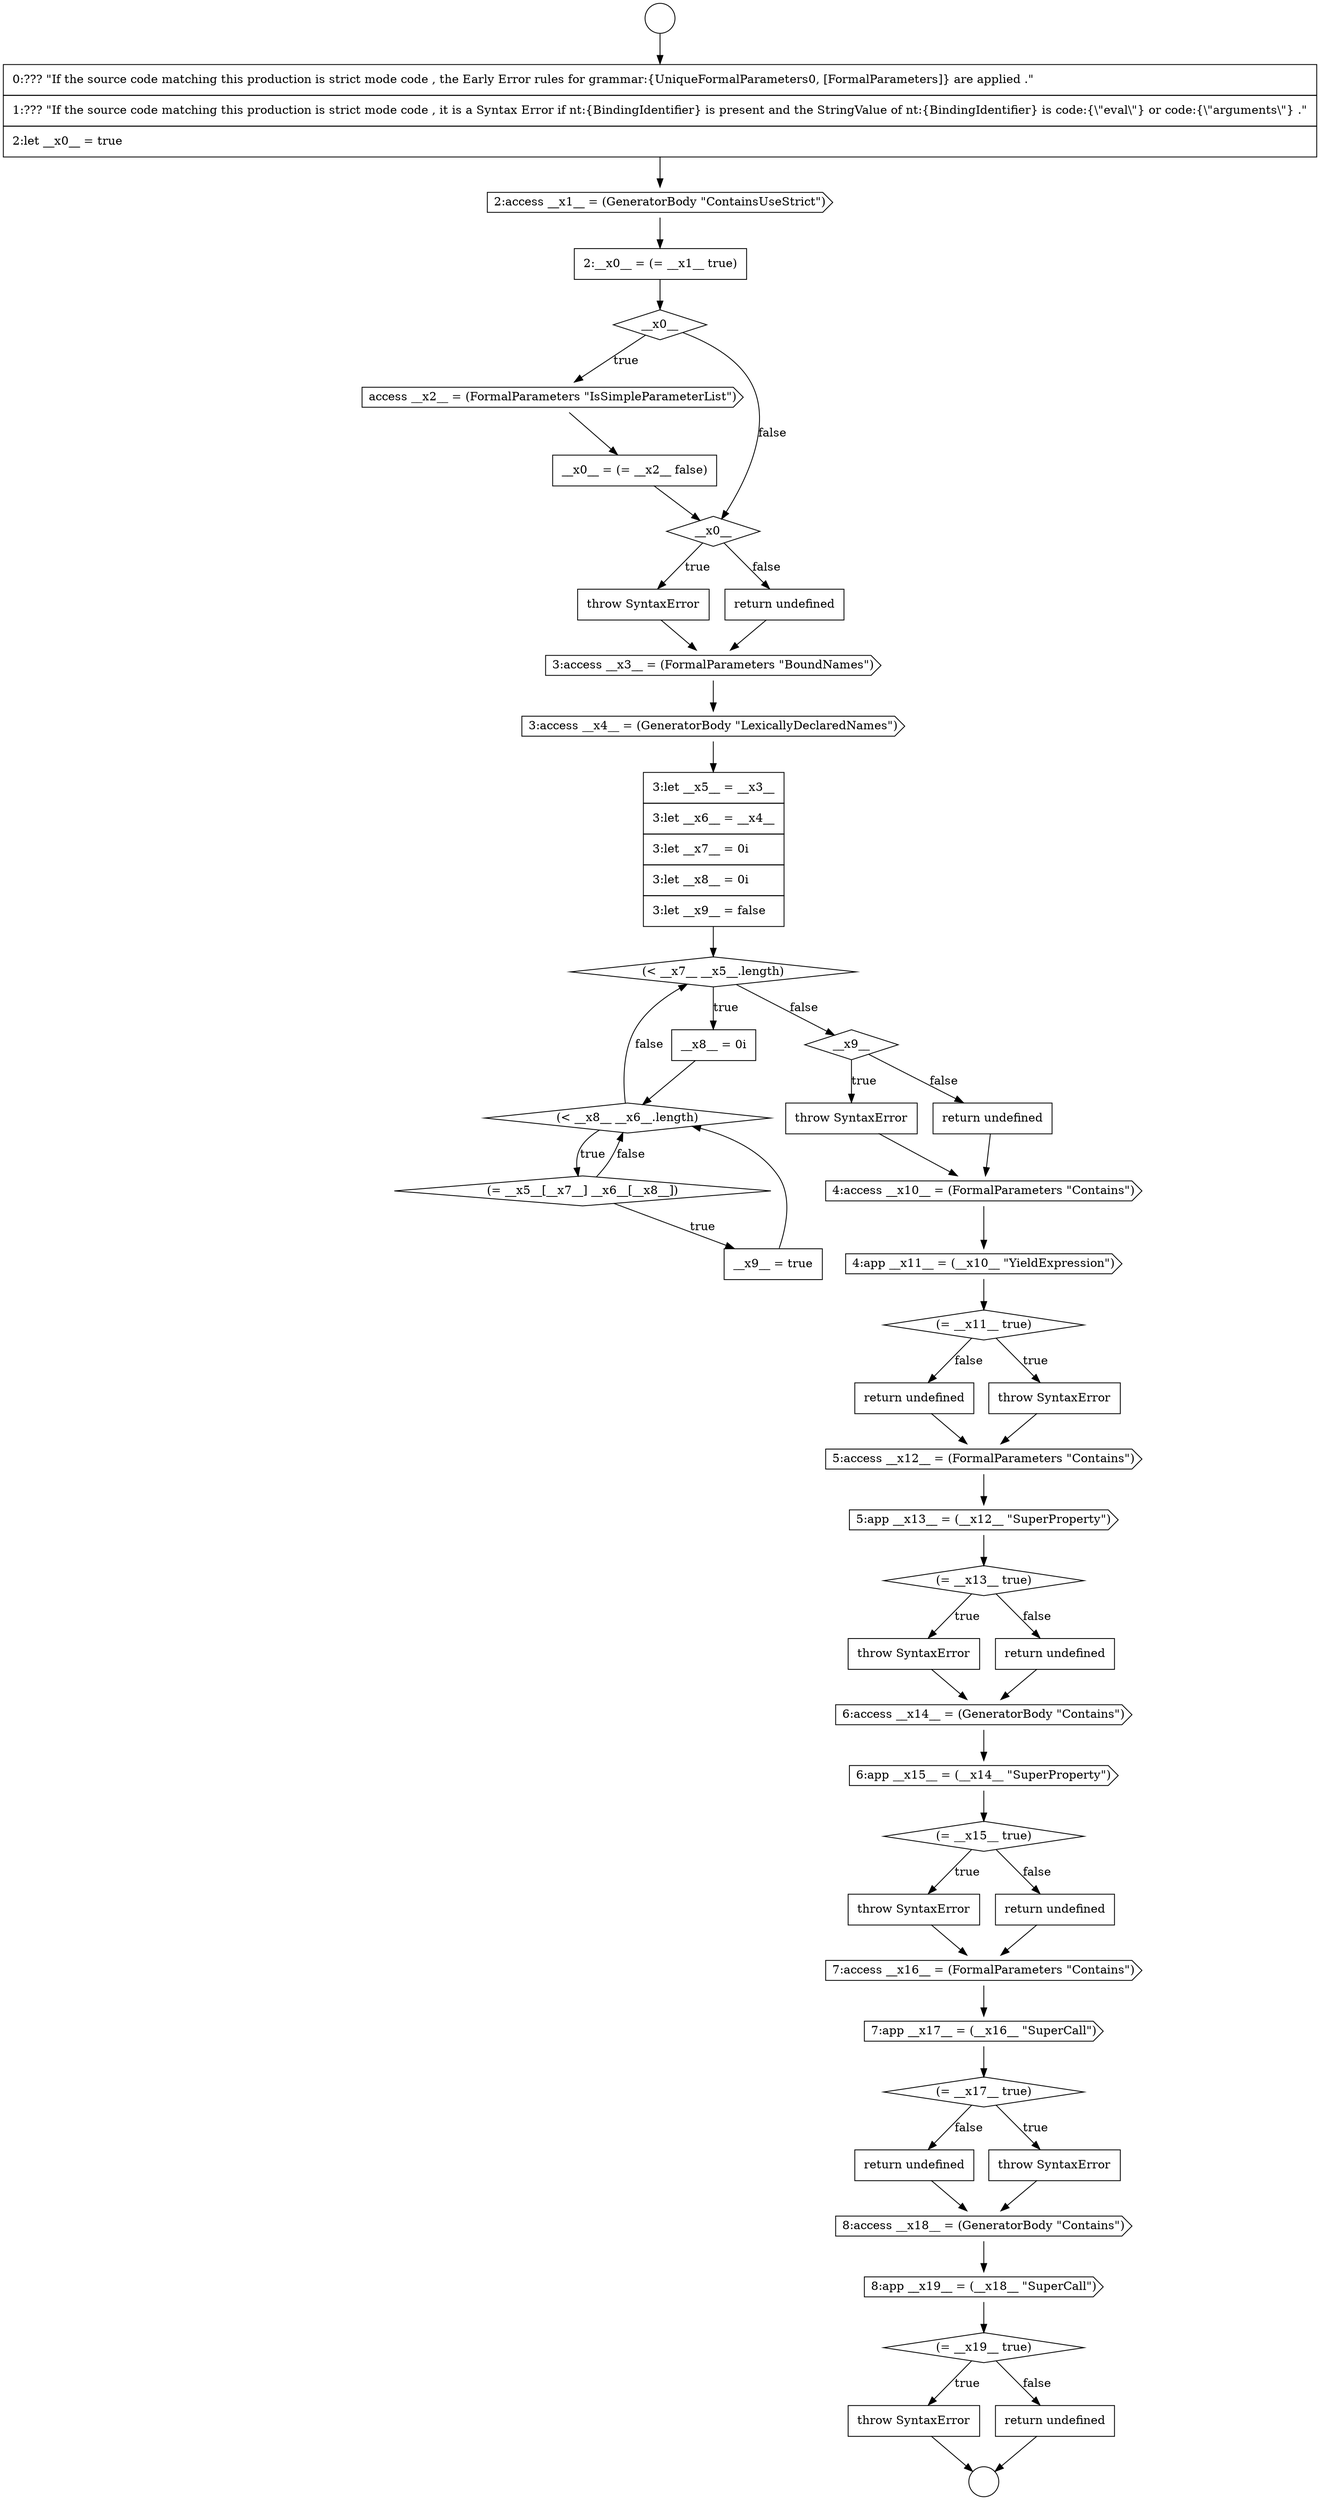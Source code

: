 digraph {
  node19370 [shape=cds, label=<<font color="black">2:access __x1__ = (GeneratorBody &quot;ContainsUseStrict&quot;)</font>> color="black" fillcolor="white" style=filled]
  node19374 [shape=none, margin=0, label=<<font color="black">
    <table border="0" cellborder="1" cellspacing="0" cellpadding="10">
      <tr><td align="left">__x0__ = (= __x2__ false)</td></tr>
    </table>
  </font>> color="black" fillcolor="white" style=filled]
  node19382 [shape=none, margin=0, label=<<font color="black">
    <table border="0" cellborder="1" cellspacing="0" cellpadding="10">
      <tr><td align="left">__x8__ = 0i</td></tr>
    </table>
  </font>> color="black" fillcolor="white" style=filled]
  node19396 [shape=diamond, label=<<font color="black">(= __x13__ true)</font>> color="black" fillcolor="white" style=filled]
  node19373 [shape=cds, label=<<font color="black">access __x2__ = (FormalParameters &quot;IsSimpleParameterList&quot;)</font>> color="black" fillcolor="white" style=filled]
  node19380 [shape=none, margin=0, label=<<font color="black">
    <table border="0" cellborder="1" cellspacing="0" cellpadding="10">
      <tr><td align="left">3:let __x5__ = __x3__</td></tr>
      <tr><td align="left">3:let __x6__ = __x4__</td></tr>
      <tr><td align="left">3:let __x7__ = 0i</td></tr>
      <tr><td align="left">3:let __x8__ = 0i</td></tr>
      <tr><td align="left">3:let __x9__ = false</td></tr>
    </table>
  </font>> color="black" fillcolor="white" style=filled]
  node19376 [shape=none, margin=0, label=<<font color="black">
    <table border="0" cellborder="1" cellspacing="0" cellpadding="10">
      <tr><td align="left">throw SyntaxError</td></tr>
    </table>
  </font>> color="black" fillcolor="white" style=filled]
  node19372 [shape=diamond, label=<<font color="black">__x0__</font>> color="black" fillcolor="white" style=filled]
  node19377 [shape=none, margin=0, label=<<font color="black">
    <table border="0" cellborder="1" cellspacing="0" cellpadding="10">
      <tr><td align="left">return undefined</td></tr>
    </table>
  </font>> color="black" fillcolor="white" style=filled]
  node19397 [shape=none, margin=0, label=<<font color="black">
    <table border="0" cellborder="1" cellspacing="0" cellpadding="10">
      <tr><td align="left">throw SyntaxError</td></tr>
    </table>
  </font>> color="black" fillcolor="white" style=filled]
  node19394 [shape=cds, label=<<font color="black">5:access __x12__ = (FormalParameters &quot;Contains&quot;)</font>> color="black" fillcolor="white" style=filled]
  node19378 [shape=cds, label=<<font color="black">3:access __x3__ = (FormalParameters &quot;BoundNames&quot;)</font>> color="black" fillcolor="white" style=filled]
  node19368 [shape=circle label=" " color="black" fillcolor="white" style=filled]
  node19406 [shape=diamond, label=<<font color="black">(= __x17__ true)</font>> color="black" fillcolor="white" style=filled]
  node19391 [shape=diamond, label=<<font color="black">(= __x11__ true)</font>> color="black" fillcolor="white" style=filled]
  node19410 [shape=cds, label=<<font color="black">8:app __x19__ = (__x18__ &quot;SuperCall&quot;)</font>> color="black" fillcolor="white" style=filled]
  node19387 [shape=none, margin=0, label=<<font color="black">
    <table border="0" cellborder="1" cellspacing="0" cellpadding="10">
      <tr><td align="left">throw SyntaxError</td></tr>
    </table>
  </font>> color="black" fillcolor="white" style=filled]
  node19379 [shape=cds, label=<<font color="black">3:access __x4__ = (GeneratorBody &quot;LexicallyDeclaredNames&quot;)</font>> color="black" fillcolor="white" style=filled]
  node19402 [shape=none, margin=0, label=<<font color="black">
    <table border="0" cellborder="1" cellspacing="0" cellpadding="10">
      <tr><td align="left">throw SyntaxError</td></tr>
    </table>
  </font>> color="black" fillcolor="white" style=filled]
  node19411 [shape=diamond, label=<<font color="black">(= __x19__ true)</font>> color="black" fillcolor="white" style=filled]
  node19386 [shape=diamond, label=<<font color="black">__x9__</font>> color="black" fillcolor="white" style=filled]
  node19401 [shape=diamond, label=<<font color="black">(= __x15__ true)</font>> color="black" fillcolor="white" style=filled]
  node19390 [shape=cds, label=<<font color="black">4:app __x11__ = (__x10__ &quot;YieldExpression&quot;)</font>> color="black" fillcolor="white" style=filled]
  node19369 [shape=none, margin=0, label=<<font color="black">
    <table border="0" cellborder="1" cellspacing="0" cellpadding="10">
      <tr><td align="left">0:??? &quot;If the source code matching this production is strict mode code , the Early Error rules for grammar:{UniqueFormalParameters0, [FormalParameters]} are applied .&quot;</td></tr>
      <tr><td align="left">1:??? &quot;If the source code matching this production is strict mode code , it is a Syntax Error if nt:{BindingIdentifier} is present and the StringValue of nt:{BindingIdentifier} is code:{\&quot;eval\&quot;} or code:{\&quot;arguments\&quot;} .&quot;</td></tr>
      <tr><td align="left">2:let __x0__ = true</td></tr>
    </table>
  </font>> color="black" fillcolor="white" style=filled]
  node19405 [shape=cds, label=<<font color="black">7:app __x17__ = (__x16__ &quot;SuperCall&quot;)</font>> color="black" fillcolor="white" style=filled]
  node19393 [shape=none, margin=0, label=<<font color="black">
    <table border="0" cellborder="1" cellspacing="0" cellpadding="10">
      <tr><td align="left">return undefined</td></tr>
    </table>
  </font>> color="black" fillcolor="white" style=filled]
  node19383 [shape=diamond, label=<<font color="black">(&lt; __x8__ __x6__.length)</font>> color="black" fillcolor="white" style=filled]
  node19398 [shape=none, margin=0, label=<<font color="black">
    <table border="0" cellborder="1" cellspacing="0" cellpadding="10">
      <tr><td align="left">return undefined</td></tr>
    </table>
  </font>> color="black" fillcolor="white" style=filled]
  node19412 [shape=none, margin=0, label=<<font color="black">
    <table border="0" cellborder="1" cellspacing="0" cellpadding="10">
      <tr><td align="left">throw SyntaxError</td></tr>
    </table>
  </font>> color="black" fillcolor="white" style=filled]
  node19381 [shape=diamond, label=<<font color="black">(&lt; __x7__ __x5__.length)</font>> color="black" fillcolor="white" style=filled]
  node19408 [shape=none, margin=0, label=<<font color="black">
    <table border="0" cellborder="1" cellspacing="0" cellpadding="10">
      <tr><td align="left">return undefined</td></tr>
    </table>
  </font>> color="black" fillcolor="white" style=filled]
  node19385 [shape=none, margin=0, label=<<font color="black">
    <table border="0" cellborder="1" cellspacing="0" cellpadding="10">
      <tr><td align="left">__x9__ = true</td></tr>
    </table>
  </font>> color="black" fillcolor="white" style=filled]
  node19404 [shape=cds, label=<<font color="black">7:access __x16__ = (FormalParameters &quot;Contains&quot;)</font>> color="black" fillcolor="white" style=filled]
  node19389 [shape=cds, label=<<font color="black">4:access __x10__ = (FormalParameters &quot;Contains&quot;)</font>> color="black" fillcolor="white" style=filled]
  node19409 [shape=cds, label=<<font color="black">8:access __x18__ = (GeneratorBody &quot;Contains&quot;)</font>> color="black" fillcolor="white" style=filled]
  node19384 [shape=diamond, label=<<font color="black">(= __x5__[__x7__] __x6__[__x8__])</font>> color="black" fillcolor="white" style=filled]
  node19399 [shape=cds, label=<<font color="black">6:access __x14__ = (GeneratorBody &quot;Contains&quot;)</font>> color="black" fillcolor="white" style=filled]
  node19367 [shape=circle label=" " color="black" fillcolor="white" style=filled]
  node19392 [shape=none, margin=0, label=<<font color="black">
    <table border="0" cellborder="1" cellspacing="0" cellpadding="10">
      <tr><td align="left">throw SyntaxError</td></tr>
    </table>
  </font>> color="black" fillcolor="white" style=filled]
  node19407 [shape=none, margin=0, label=<<font color="black">
    <table border="0" cellborder="1" cellspacing="0" cellpadding="10">
      <tr><td align="left">throw SyntaxError</td></tr>
    </table>
  </font>> color="black" fillcolor="white" style=filled]
  node19375 [shape=diamond, label=<<font color="black">__x0__</font>> color="black" fillcolor="white" style=filled]
  node19388 [shape=none, margin=0, label=<<font color="black">
    <table border="0" cellborder="1" cellspacing="0" cellpadding="10">
      <tr><td align="left">return undefined</td></tr>
    </table>
  </font>> color="black" fillcolor="white" style=filled]
  node19403 [shape=none, margin=0, label=<<font color="black">
    <table border="0" cellborder="1" cellspacing="0" cellpadding="10">
      <tr><td align="left">return undefined</td></tr>
    </table>
  </font>> color="black" fillcolor="white" style=filled]
  node19371 [shape=none, margin=0, label=<<font color="black">
    <table border="0" cellborder="1" cellspacing="0" cellpadding="10">
      <tr><td align="left">2:__x0__ = (= __x1__ true)</td></tr>
    </table>
  </font>> color="black" fillcolor="white" style=filled]
  node19395 [shape=cds, label=<<font color="black">5:app __x13__ = (__x12__ &quot;SuperProperty&quot;)</font>> color="black" fillcolor="white" style=filled]
  node19400 [shape=cds, label=<<font color="black">6:app __x15__ = (__x14__ &quot;SuperProperty&quot;)</font>> color="black" fillcolor="white" style=filled]
  node19413 [shape=none, margin=0, label=<<font color="black">
    <table border="0" cellborder="1" cellspacing="0" cellpadding="10">
      <tr><td align="left">return undefined</td></tr>
    </table>
  </font>> color="black" fillcolor="white" style=filled]
  node19392 -> node19394 [ color="black"]
  node19399 -> node19400 [ color="black"]
  node19384 -> node19385 [label=<<font color="black">true</font>> color="black"]
  node19384 -> node19383 [label=<<font color="black">false</font>> color="black"]
  node19393 -> node19394 [ color="black"]
  node19387 -> node19389 [ color="black"]
  node19374 -> node19375 [ color="black"]
  node19369 -> node19370 [ color="black"]
  node19402 -> node19404 [ color="black"]
  node19396 -> node19397 [label=<<font color="black">true</font>> color="black"]
  node19396 -> node19398 [label=<<font color="black">false</font>> color="black"]
  node19409 -> node19410 [ color="black"]
  node19380 -> node19381 [ color="black"]
  node19391 -> node19392 [label=<<font color="black">true</font>> color="black"]
  node19391 -> node19393 [label=<<font color="black">false</font>> color="black"]
  node19412 -> node19368 [ color="black"]
  node19379 -> node19380 [ color="black"]
  node19370 -> node19371 [ color="black"]
  node19398 -> node19399 [ color="black"]
  node19377 -> node19378 [ color="black"]
  node19388 -> node19389 [ color="black"]
  node19378 -> node19379 [ color="black"]
  node19390 -> node19391 [ color="black"]
  node19405 -> node19406 [ color="black"]
  node19395 -> node19396 [ color="black"]
  node19371 -> node19372 [ color="black"]
  node19413 -> node19368 [ color="black"]
  node19389 -> node19390 [ color="black"]
  node19408 -> node19409 [ color="black"]
  node19401 -> node19402 [label=<<font color="black">true</font>> color="black"]
  node19401 -> node19403 [label=<<font color="black">false</font>> color="black"]
  node19411 -> node19412 [label=<<font color="black">true</font>> color="black"]
  node19411 -> node19413 [label=<<font color="black">false</font>> color="black"]
  node19383 -> node19384 [label=<<font color="black">true</font>> color="black"]
  node19383 -> node19381 [label=<<font color="black">false</font>> color="black"]
  node19376 -> node19378 [ color="black"]
  node19372 -> node19373 [label=<<font color="black">true</font>> color="black"]
  node19372 -> node19375 [label=<<font color="black">false</font>> color="black"]
  node19367 -> node19369 [ color="black"]
  node19410 -> node19411 [ color="black"]
  node19386 -> node19387 [label=<<font color="black">true</font>> color="black"]
  node19386 -> node19388 [label=<<font color="black">false</font>> color="black"]
  node19381 -> node19382 [label=<<font color="black">true</font>> color="black"]
  node19381 -> node19386 [label=<<font color="black">false</font>> color="black"]
  node19382 -> node19383 [ color="black"]
  node19400 -> node19401 [ color="black"]
  node19404 -> node19405 [ color="black"]
  node19385 -> node19383 [ color="black"]
  node19375 -> node19376 [label=<<font color="black">true</font>> color="black"]
  node19375 -> node19377 [label=<<font color="black">false</font>> color="black"]
  node19403 -> node19404 [ color="black"]
  node19397 -> node19399 [ color="black"]
  node19373 -> node19374 [ color="black"]
  node19394 -> node19395 [ color="black"]
  node19406 -> node19407 [label=<<font color="black">true</font>> color="black"]
  node19406 -> node19408 [label=<<font color="black">false</font>> color="black"]
  node19407 -> node19409 [ color="black"]
}
